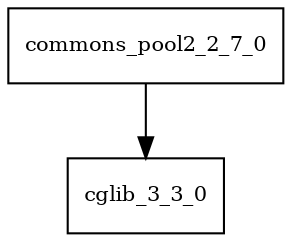 digraph commons_pool2_2_7_0_dependencies {
  node [shape = box, fontsize=10.0];
  commons_pool2_2_7_0 -> cglib_3_3_0;
}
